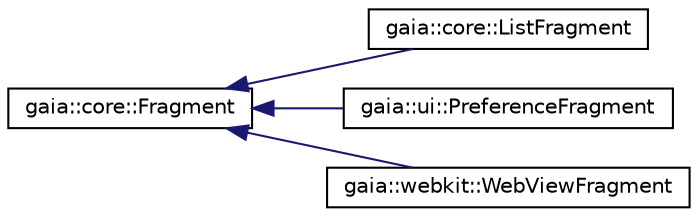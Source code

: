 digraph G
{
  edge [fontname="Helvetica",fontsize="10",labelfontname="Helvetica",labelfontsize="10"];
  node [fontname="Helvetica",fontsize="10",shape=record];
  rankdir=LR;
  Node1 [label="gaia::core::Fragment",height=0.2,width=0.4,color="black", fillcolor="white", style="filled",URL="$d7/dc0/classgaia_1_1core_1_1_fragment.html",tooltip="A Fragment is a piece of an application&#39;s user interface or behavior that can be placed in an Page..."];
  Node1 -> Node2 [dir=back,color="midnightblue",fontsize="10",style="solid",fontname="Helvetica"];
  Node2 [label="gaia::core::ListFragment",height=0.2,width=0.4,color="black", fillcolor="white", style="filled",URL="$d7/d81/classgaia_1_1core_1_1_list_fragment.html",tooltip="A Fragment that dispalys a list od items."];
  Node1 -> Node3 [dir=back,color="midnightblue",fontsize="10",style="solid",fontname="Helvetica"];
  Node3 [label="gaia::ui::PreferenceFragment",height=0.2,width=0.4,color="black", fillcolor="white", style="filled",URL="$db/d12/classgaia_1_1ui_1_1_preference_fragment.html",tooltip="Shows a hierarchy of Preference objects as lists."];
  Node1 -> Node4 [dir=back,color="midnightblue",fontsize="10",style="solid",fontname="Helvetica"];
  Node4 [label="gaia::webkit::WebViewFragment",height=0.2,width=0.4,color="black", fillcolor="white", style="filled",URL="$d1/d50/classgaia_1_1webkit_1_1_web_view_fragment.html"];
}
